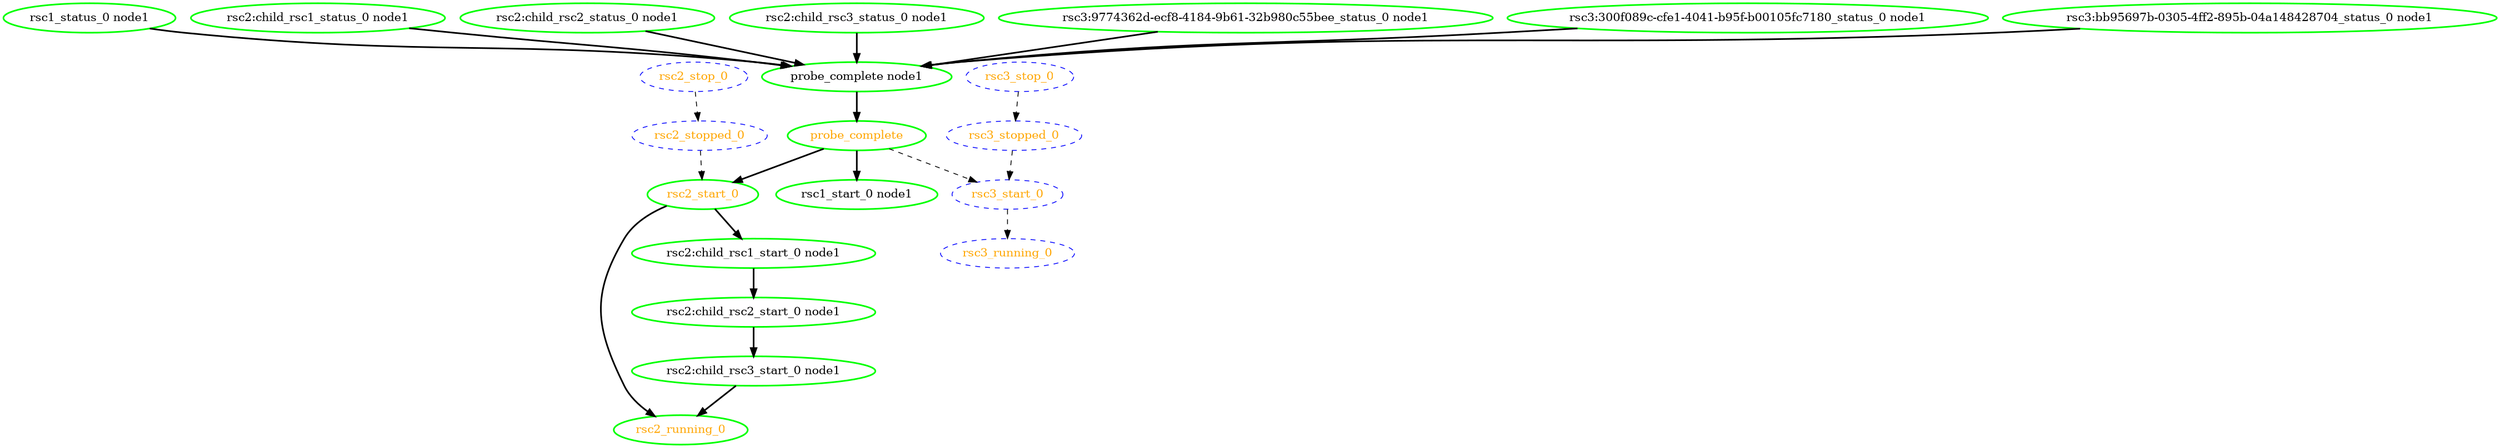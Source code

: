 digraph "g" {
	size = "30,30"
"probe_complete" [ style=bold color="green" fontcolor="orange" ]
"probe_complete node1" [ style=bold color="green" fontcolor="black" ]
"rsc1_status_0 node1" [ style=bold color="green" fontcolor="black" ]
"rsc2:child_rsc1_status_0 node1" [ style=bold color="green" fontcolor="black" ]
"rsc2:child_rsc2_status_0 node1" [ style=bold color="green" fontcolor="black" ]
"rsc2:child_rsc3_status_0 node1" [ style=bold color="green" fontcolor="black" ]
"rsc3:9774362d-ecf8-4184-9b61-32b980c55bee_status_0 node1" [ style=bold color="green" fontcolor="black" ]
"rsc3:300f089c-cfe1-4041-b95f-b00105fc7180_status_0 node1" [ style=bold color="green" fontcolor="black" ]
"rsc3:bb95697b-0305-4ff2-895b-04a148428704_status_0 node1" [ style=bold color="green" fontcolor="black" ]
"rsc1_start_0 node1" [ style=bold color="green" fontcolor="black" ]
"rsc2:child_rsc1_start_0 node1" [ style=bold color="green" fontcolor="black" ]
"rsc2:child_rsc2_start_0 node1" [ style=bold color="green" fontcolor="black" ]
"rsc2:child_rsc3_start_0 node1" [ style=bold color="green" fontcolor="black" ]
"rsc2_start_0" [ style=bold color="green" fontcolor="orange" ]
"rsc2_running_0" [ style=bold color="green" fontcolor="orange" ]
"rsc2_stop_0" [ style="dashed" color="blue" fontcolor="orange" ]
"rsc2_stopped_0" [ style="dashed" color="blue" fontcolor="orange" ]
"rsc3_start_0" [ style="dashed" color="blue" fontcolor="orange" ]
"rsc3_running_0" [ style="dashed" color="blue" fontcolor="orange" ]
"rsc3_stop_0" [ style="dashed" color="blue" fontcolor="orange" ]
"rsc3_stopped_0" [ style="dashed" color="blue" fontcolor="orange" ]
"probe_complete node1" -> "probe_complete" [ style = bold]
"rsc1_status_0 node1" -> "probe_complete node1" [ style = bold]
"rsc2:child_rsc1_status_0 node1" -> "probe_complete node1" [ style = bold]
"rsc2:child_rsc2_status_0 node1" -> "probe_complete node1" [ style = bold]
"rsc2:child_rsc3_status_0 node1" -> "probe_complete node1" [ style = bold]
"rsc3:9774362d-ecf8-4184-9b61-32b980c55bee_status_0 node1" -> "probe_complete node1" [ style = bold]
"rsc3:300f089c-cfe1-4041-b95f-b00105fc7180_status_0 node1" -> "probe_complete node1" [ style = bold]
"rsc3:bb95697b-0305-4ff2-895b-04a148428704_status_0 node1" -> "probe_complete node1" [ style = bold]
"probe_complete" -> "rsc1_start_0 node1" [ style = bold]
"rsc2_start_0" -> "rsc2:child_rsc1_start_0 node1" [ style = bold]
"rsc2:child_rsc1_start_0 node1" -> "rsc2:child_rsc2_start_0 node1" [ style = bold]
"rsc2:child_rsc2_start_0 node1" -> "rsc2:child_rsc3_start_0 node1" [ style = bold]
"probe_complete" -> "rsc2_start_0" [ style = bold]
"rsc2_stopped_0" -> "rsc2_start_0" [ style = dashed]
"rsc2:child_rsc3_start_0 node1" -> "rsc2_running_0" [ style = bold]
"rsc2_start_0" -> "rsc2_running_0" [ style = bold]
"rsc2_stop_0" -> "rsc2_stopped_0" [ style = dashed]
"probe_complete" -> "rsc3_start_0" [ style = dashed]
"rsc3_stopped_0" -> "rsc3_start_0" [ style = dashed]
"rsc3_start_0" -> "rsc3_running_0" [ style = dashed]
"rsc3_stop_0" -> "rsc3_stopped_0" [ style = dashed]
}
